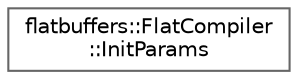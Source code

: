 digraph "Graphical Class Hierarchy"
{
 // LATEX_PDF_SIZE
  bgcolor="transparent";
  edge [fontname=Helvetica,fontsize=10,labelfontname=Helvetica,labelfontsize=10];
  node [fontname=Helvetica,fontsize=10,shape=box,height=0.2,width=0.4];
  rankdir="LR";
  Node0 [id="Node000000",label="flatbuffers::FlatCompiler\l::InitParams",height=0.2,width=0.4,color="grey40", fillcolor="white", style="filled",URL="$structflatbuffers_1_1FlatCompiler_1_1InitParams.html",tooltip=" "];
}
